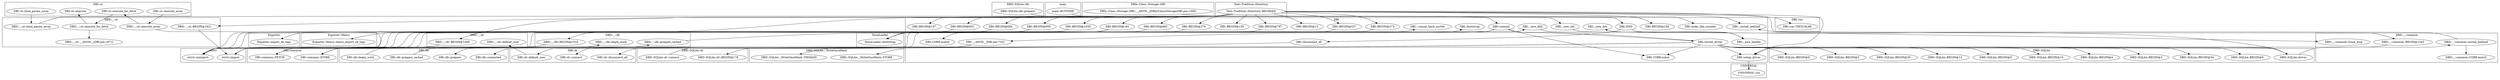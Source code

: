 digraph {
graph [overlap=false]
subgraph cluster_DBI_db {
	label="DBI::db";
	"DBI::db::connected";
	"DBI::db::begin_work";
	"DBI::db::prepare";
	"DBI::db::prepare_cached";
}
subgraph cluster_DBI_common {
	label="DBI::common";
	"DBI::common::STORE";
	"DBI::common::FETCH";
}
subgraph cluster_DynaLoader {
	label="DynaLoader";
	"DynaLoader::bootstrap";
}
subgraph cluster_DBD_SQLite {
	label="DBD::SQLite";
	"DBD::SQLite::BEGIN@9";
	"DBD::SQLite::BEGIN@34";
	"DBD::SQLite::BEGIN@3";
	"DBD::SQLite::BEGIN@4";
	"DBD::SQLite::BEGIN@10";
	"DBD::SQLite::BEGIN@6";
	"DBD::SQLite::BEGIN@12";
	"DBD::SQLite::BEGIN@30";
	"DBD::SQLite::driver";
	"DBD::SQLite::BEGIN@8";
	"DBD::SQLite::BEGIN@5";
}
subgraph cluster_UNIVERSAL {
	label="UNIVERSAL";
	"UNIVERSAL::isa";
}
subgraph cluster_DBI_var {
	label="DBI::var";
	"DBI::var::TIESCALAR";
}
subgraph cluster_DBD___st {
	label="DBD::_::st";
	"DBD::_::st::bind_param_array";
	"DBD::_::st::BEGIN@1821";
	"DBD::_::st::__ANON__[DBI.pm:1971]";
	"DBD::_::st::execute_array";
	"DBD::_::st::execute_for_fetch";
}
subgraph cluster_DBD___common {
	label="DBD::_::common";
	"DBD::_::common::BEGIN@1343";
	"DBD::_::common::CORE:match";
	"DBD::_::common::trace_msg";
	"DBD::_::common::install_method";
}
subgraph cluster_DBD_SQLite_dr {
	label="DBD::SQLite::dr";
	"DBD::SQLite::dr::connect";
	"DBD::SQLite::dr::BEGIN@178";
}
subgraph cluster_main {
	label="main";
	"main::RUNTIME";
}
subgraph cluster_DBIx_Class_Storage_DBI {
	label="DBIx::Class::Storage::DBI";
	"DBIx::Class::Storage::DBI::__ANON__[DBIx/Class/Storage/DBI.pm:1300]";
}
subgraph cluster_DBD___dr {
	label="DBD::_::dr";
	"DBD::_::dr::default_user";
	"DBD::_::dr::BEGIN@1449";
}
subgraph cluster_Exporter {
	label="Exporter";
	"Exporter::export_ok_tags";
}
subgraph cluster_DBI {
	label="DBI";
	"DBI::BEGIN@274";
	"DBI::looks_like_number";
	"DBI::BEGIN@797";
	"DBI::BEGIN@161";
	"DBI::BEGIN@159";
	"DBI::bootstrap";
	"DBI::setup_driver";
	"DBI::BEGIN@527";
	"DBI::CORE:match";
	"DBI::BEGIN@158";
	"DBI::BEGIN@157";
	"DBI::BEGIN@831";
	"DBI::BEGIN@684";
	"DBI::_new_handle";
	"DBI::_new_sth";
	"DBI::END";
	"DBI::_concat_hash_sorted";
	"DBI::BEGIN@959";
	"DBI::_install_method";
	"DBI::_new_dbh";
	"DBI::install_driver";
	"DBI::BEGIN@1030";
	"DBI::disconnect_all";
	"DBI::BEGIN@862";
	"DBI::BEGIN@13";
	"DBI::CORE:subst";
	"DBI::__ANON__[DBI.pm:725]";
	"DBI::_new_drh";
	"DBI::connect";
	"DBI::BEGIN@270";
}
subgraph cluster_Exporter_Heavy {
	label="Exporter::Heavy";
	"Exporter::Heavy::heavy_export_ok_tags";
}
subgraph cluster_DBI_st {
	label="DBI::st";
	"DBI::st::execute_array";
	"DBI::st::bind_param_array";
	"DBI::st::execute_for_fetch";
	"DBI::st::execute";
}
subgraph cluster_DBD___db {
	label="DBD::_::db";
	"DBD::_::db::begin_work";
	"DBD::_::db::BEGIN@1510";
	"DBD::_::db::prepare_cached";
}
subgraph cluster_DBD_SQLite_db {
	label="DBD::SQLite::db";
	"DBD::SQLite::db::prepare";
}
subgraph cluster_Text_Tradition_Directory {
	label="Text::Tradition::Directory";
	"Text::Tradition::Directory::BEGIN@6";
}
subgraph cluster_DBD_SQLite__WriteOnceHash {
	label="DBD::SQLite::_WriteOnceHash";
	"DBD::SQLite::_WriteOnceHash::STORE";
	"DBD::SQLite::_WriteOnceHash::TIEHASH";
}
subgraph cluster_strict {
	label="strict";
	"strict::unimport";
	"strict::import";
}
subgraph cluster_DBI_dr {
	label="DBI::dr";
	"DBI::dr::disconnect_all";
	"DBI::dr::default_user";
	"DBI::dr::connect";
}
"DBI::db::prepare_cached" -> "DBD::_::db::prepare_cached";
"DBI::install_driver" -> "DBD::SQLite::BEGIN@12";
"DBD::SQLite::dr::connect" -> "DBI::_new_dbh";
"DBI::st::execute_for_fetch" -> "DBD::_::st::execute_for_fetch";
"Text::Tradition::Directory::BEGIN@6" -> "DBD::_::db::BEGIN@1510";
"DBI::connect" -> "DBI::install_driver";
"DBI::install_driver" -> "DBD::SQLite::BEGIN@9";
"Text::Tradition::Directory::BEGIN@6" -> "DBI::_install_method";
"DBD::_::common::install_method" -> "DBI::_install_method";
"DBI::END" -> "DBD::_::common::trace_msg";
"Text::Tradition::Directory::BEGIN@6" -> "DBI::BEGIN@684";
"main::RUNTIME" -> "DBI::END";
"DBI::connect" -> "DBI::dr::default_user";
"DBI::install_driver" -> "DBD::SQLite::driver";
"Text::Tradition::Directory::BEGIN@6" -> "DBI::BEGIN@831";
"DBI::db::begin_work" -> "DBD::_::db::begin_work";
"Text::Tradition::Directory::BEGIN@6" -> "DBI::BEGIN@157";
"DBD::_::db::begin_work" -> "DBI::common::FETCH";
"DBD::_::st::execute_array" -> "DBI::common::FETCH";
"DBI::install_driver" -> "DBD::SQLite::BEGIN@5";
"Text::Tradition::Directory::BEGIN@6" -> "DBI::BEGIN@797";
"DBD::_::common::install_method" -> "DBD::_::common::CORE:match";
"DBD::SQLite::db::prepare" -> "DBI::_new_sth";
"Text::Tradition::Directory::BEGIN@6" -> "DBI::BEGIN@527";
"DynaLoader::bootstrap" -> "DBI::bootstrap";
"DBI::st::bind_param_array" -> "DBD::_::st::bind_param_array";
"DBI::install_driver" -> "DBD::SQLite::_WriteOnceHash::TIEHASH";
"DBI::install_driver" -> "DBD::SQLite::BEGIN@10";
"DBI::__ANON__[DBI.pm:725]" -> "DBI::dr::connect";
"Text::Tradition::Directory::BEGIN@6" -> "DBI::BEGIN@159";
"DBD::_::st::execute_for_fetch" -> "DBI::st::execute";
"DBD::_::db::BEGIN@1510" -> "strict::import";
"DBI::BEGIN@274" -> "strict::import";
"DBD::_::st::BEGIN@1821" -> "strict::import";
"DBD::_::common::BEGIN@1343" -> "strict::import";
"DBD::_::dr::BEGIN@1449" -> "strict::import";
"DBD::_::db::begin_work" -> "DBI::common::STORE";
"DBI::__ANON__[DBI.pm:725]" -> "DBI::common::STORE";
"DBI::connect" -> "DBI::common::STORE";
"DBI::BEGIN@161" -> "Exporter::Heavy::heavy_export_ok_tags";
"DBD::_::st::execute_for_fetch" -> "DBD::_::st::__ANON__[DBI.pm:1971]";
"DBI::install_driver" -> "DBD::SQLite::BEGIN@3";
"DBI::install_driver" -> "DBD::SQLite::_WriteOnceHash::STORE";
"DBI::install_driver" -> "DBD::SQLite::BEGIN@34";
"Text::Tradition::Directory::BEGIN@6" -> "DBI::BEGIN@959";
"DBD::_::st::bind_param_array" -> "DBI::looks_like_number";
"Text::Tradition::Directory::BEGIN@6" -> "DBI::var::TIESCALAR";
"DBI::install_driver" -> "DBD::SQLite::BEGIN@8";
"DBI::BEGIN@161" -> "Exporter::export_ok_tags";
"Text::Tradition::Directory::BEGIN@6" -> "DBI::BEGIN@270";
"DBI::__ANON__[DBI.pm:725]" -> "DBI::db::connected";
"DBI::dr::default_user" -> "DBD::_::dr::default_user";
"Text::Tradition::Directory::BEGIN@6" -> "DBD::_::st::BEGIN@1821";
"Text::Tradition::Directory::BEGIN@6" -> "DBD::_::common::BEGIN@1343";
"DBI::BEGIN@862" -> "strict::unimport";
"DBI::BEGIN@797" -> "strict::unimport";
"DBI::BEGIN@1030" -> "strict::unimport";
"DBI::BEGIN@270" -> "strict::unimport";
"DBI::BEGIN@527" -> "strict::unimport";
"DBI::BEGIN@959" -> "strict::unimport";
"DBI::BEGIN@831" -> "strict::unimport";
"DBI::BEGIN@684" -> "strict::unimport";
"DBI::install_driver" -> "DBD::SQLite::dr::BEGIN@178";
"DBD::_::st::execute_array" -> "DBI::st::execute_for_fetch";
"Text::Tradition::Directory::BEGIN@6" -> "DBI::BEGIN@161";
"DBD::SQLite::driver" -> "DBD::_::common::install_method";
"DBI::connect" -> "DBI::__ANON__[DBI.pm:725]";
"Text::Tradition::Directory::BEGIN@6" -> "DBI::BEGIN@862";
"DBI::install_driver" -> "DBI::CORE:subst";
"DBI::connect" -> "DBI::CORE:subst";
"DBI::install_driver" -> "DBI::setup_driver";
"Text::Tradition::Directory::BEGIN@6" -> "DBI::setup_driver";
"DBD::SQLite::driver" -> "DBI::setup_driver";
"Text::Tradition::Directory::BEGIN@6" -> "DBI::BEGIN@158";
"DBI::setup_driver" -> "UNIVERSAL::isa";
"DBI::END" -> "DBI::disconnect_all";
"Text::Tradition::Directory::BEGIN@6" -> "DBI::BEGIN@13";
"DBI::install_driver" -> "DBD::SQLite::BEGIN@30";
"DBI::_new_dbh" -> "DBI::_new_handle";
"DBI::_new_sth" -> "DBI::_new_handle";
"DBI::_new_drh" -> "DBI::_new_handle";
"DBI::disconnect_all" -> "DBI::dr::disconnect_all";
"DBD::_::db::prepare_cached" -> "DBI::db::prepare";
"DBD::_::db::prepare_cached" -> "DBI::_concat_hash_sorted";
"Text::Tradition::Directory::BEGIN@6" -> "DBI::BEGIN@1030";
"Text::Tradition::Directory::BEGIN@6" -> "DBI::BEGIN@274";
"DBI::BEGIN@161" -> "DBI::CORE:match";
"DBI::install_driver" -> "DBD::SQLite::BEGIN@6";
"Text::Tradition::Directory::BEGIN@6" -> "DBD::_::dr::BEGIN@1449";
"DBI::BEGIN@161" -> "DynaLoader::bootstrap";
"DBI::install_driver" -> "DynaLoader::bootstrap";
"DBD::SQLite::driver" -> "DBI::_new_drh";
"DBI::install_driver" -> "DBD::SQLite::BEGIN@4";
"DBIx::Class::Storage::DBI::__ANON__[DBIx/Class/Storage/DBI.pm:1300]" -> "DBI::connect";
"DBI::st::execute_array" -> "DBD::_::st::execute_array";
}
